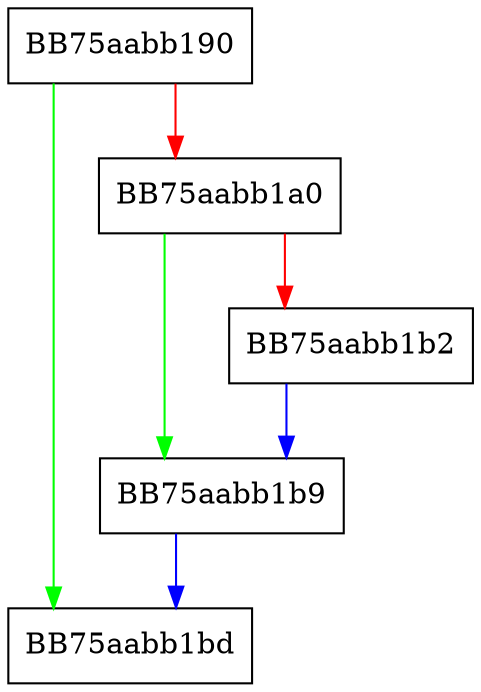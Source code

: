 digraph testCache {
  node [shape="box"];
  graph [splines=ortho];
  BB75aabb190 -> BB75aabb1bd [color="green"];
  BB75aabb190 -> BB75aabb1a0 [color="red"];
  BB75aabb1a0 -> BB75aabb1b9 [color="green"];
  BB75aabb1a0 -> BB75aabb1b2 [color="red"];
  BB75aabb1b2 -> BB75aabb1b9 [color="blue"];
  BB75aabb1b9 -> BB75aabb1bd [color="blue"];
}